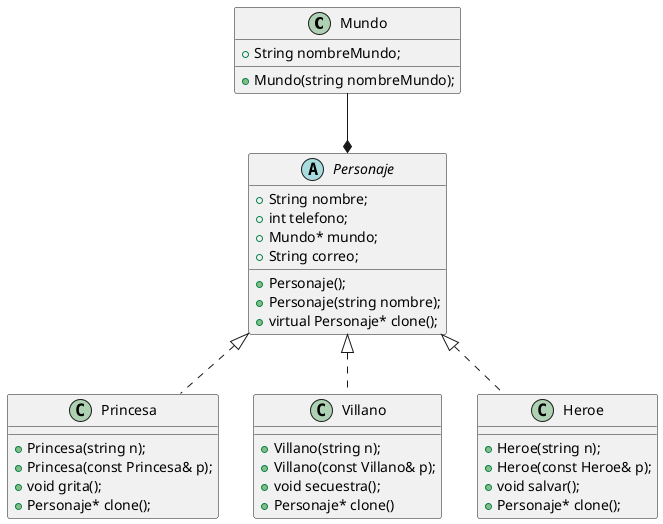 @startuml

  Class Mundo{
    +String nombreMundo;
  	+Mundo(string nombreMundo);
  }

  abstract Class Personaje{
    +String nombre;
  	+int telefono;
  	+Mundo* mundo;
  	+String correo;

    +Personaje();
  	+Personaje(string nombre);
  	+virtual Personaje* clone();
  }

  Class Princesa{
  	+Princesa(string n);
  	+Princesa(const Princesa& p);
  	+void grita();
  	+Personaje* clone();
  }

  Class Villano{
  	+Villano(string n);
  	+Villano(const Villano& p);
  	+void secuestra();
  	+Personaje* clone()
  }

  Class Heroe{
  	+Heroe(string n);
  	+Heroe(const Heroe& p);
  	+void salvar();
  	+Personaje* clone();
  }

  Mundo --* Personaje
  Personaje <|.. Princesa
  Personaje <|.. Villano
  Personaje <|.. Heroe
@enduml

